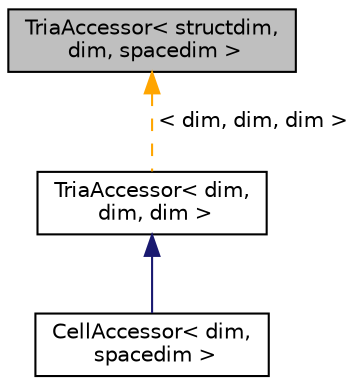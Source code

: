 digraph "TriaAccessor&lt; structdim, dim, spacedim &gt;"
{
 // LATEX_PDF_SIZE
  edge [fontname="Helvetica",fontsize="10",labelfontname="Helvetica",labelfontsize="10"];
  node [fontname="Helvetica",fontsize="10",shape=record];
  Node1 [label="TriaAccessor\< structdim,\l dim, spacedim \>",height=0.2,width=0.4,color="black", fillcolor="grey75", style="filled", fontcolor="black",tooltip=" "];
  Node1 -> Node2 [dir="back",color="orange",fontsize="10",style="dashed",label=" \< dim, dim, dim \>" ,fontname="Helvetica"];
  Node2 [label="TriaAccessor\< dim,\l dim, dim \>",height=0.2,width=0.4,color="black", fillcolor="white", style="filled",URL="$classTriaAccessor.html",tooltip=" "];
  Node2 -> Node3 [dir="back",color="midnightblue",fontsize="10",style="solid",fontname="Helvetica"];
  Node3 [label="CellAccessor\< dim,\l spacedim \>",height=0.2,width=0.4,color="black", fillcolor="white", style="filled",URL="$classCellAccessor.html",tooltip=" "];
}
